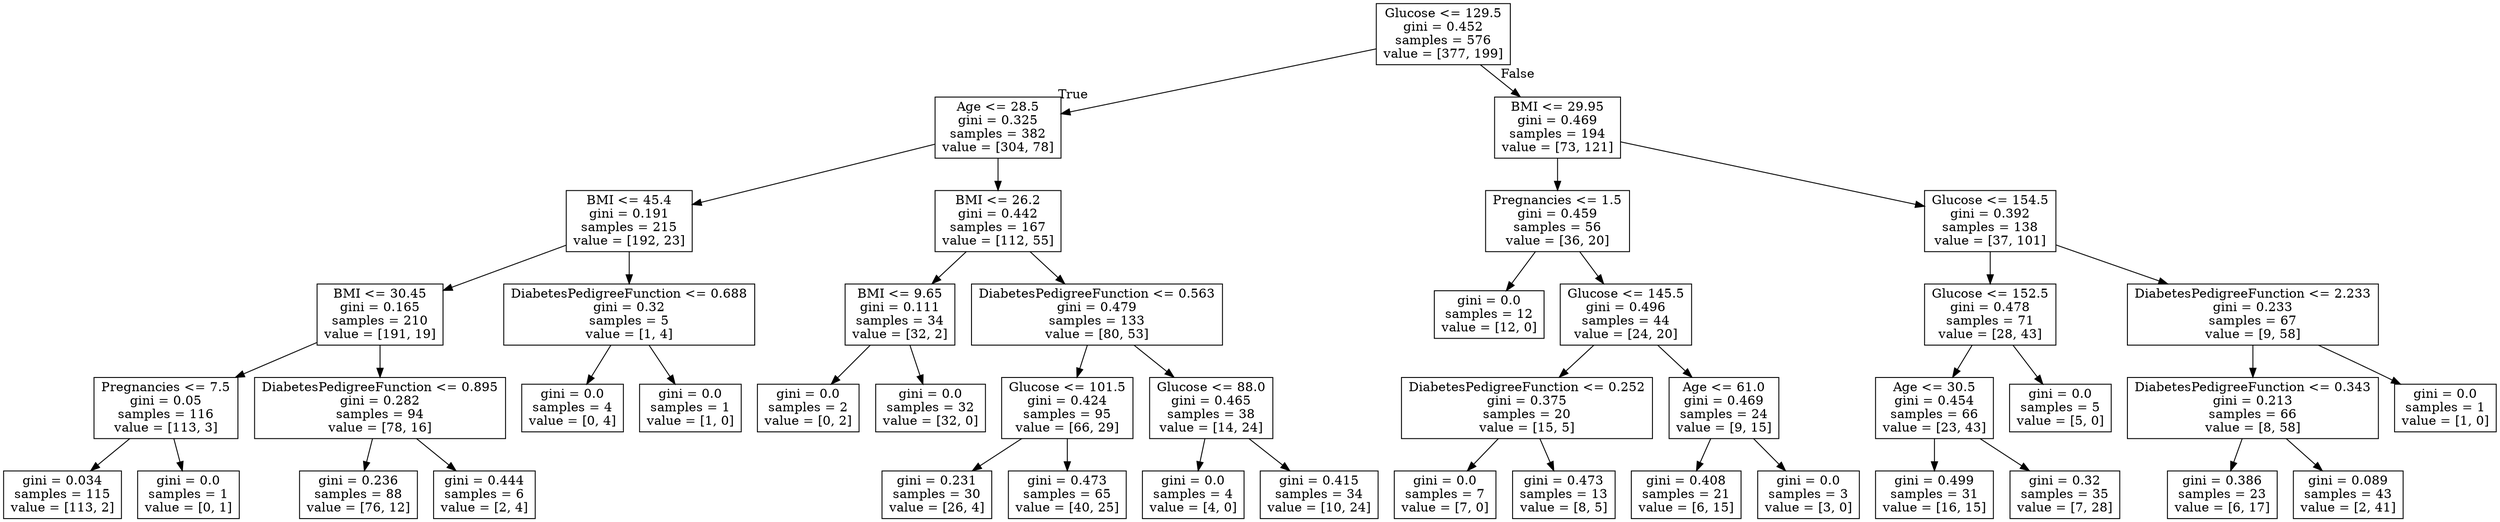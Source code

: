 digraph Tree {
node [shape=box] ;
0 [label="Glucose <= 129.5\ngini = 0.452\nsamples = 576\nvalue = [377, 199]"] ;
1 [label="Age <= 28.5\ngini = 0.325\nsamples = 382\nvalue = [304, 78]"] ;
0 -> 1 [labeldistance=2.5, labelangle=45, headlabel="True"] ;
2 [label="BMI <= 45.4\ngini = 0.191\nsamples = 215\nvalue = [192, 23]"] ;
1 -> 2 ;
3 [label="BMI <= 30.45\ngini = 0.165\nsamples = 210\nvalue = [191, 19]"] ;
2 -> 3 ;
4 [label="Pregnancies <= 7.5\ngini = 0.05\nsamples = 116\nvalue = [113, 3]"] ;
3 -> 4 ;
5 [label="gini = 0.034\nsamples = 115\nvalue = [113, 2]"] ;
4 -> 5 ;
6 [label="gini = 0.0\nsamples = 1\nvalue = [0, 1]"] ;
4 -> 6 ;
7 [label="DiabetesPedigreeFunction <= 0.895\ngini = 0.282\nsamples = 94\nvalue = [78, 16]"] ;
3 -> 7 ;
8 [label="gini = 0.236\nsamples = 88\nvalue = [76, 12]"] ;
7 -> 8 ;
9 [label="gini = 0.444\nsamples = 6\nvalue = [2, 4]"] ;
7 -> 9 ;
10 [label="DiabetesPedigreeFunction <= 0.688\ngini = 0.32\nsamples = 5\nvalue = [1, 4]"] ;
2 -> 10 ;
11 [label="gini = 0.0\nsamples = 4\nvalue = [0, 4]"] ;
10 -> 11 ;
12 [label="gini = 0.0\nsamples = 1\nvalue = [1, 0]"] ;
10 -> 12 ;
13 [label="BMI <= 26.2\ngini = 0.442\nsamples = 167\nvalue = [112, 55]"] ;
1 -> 13 ;
14 [label="BMI <= 9.65\ngini = 0.111\nsamples = 34\nvalue = [32, 2]"] ;
13 -> 14 ;
15 [label="gini = 0.0\nsamples = 2\nvalue = [0, 2]"] ;
14 -> 15 ;
16 [label="gini = 0.0\nsamples = 32\nvalue = [32, 0]"] ;
14 -> 16 ;
17 [label="DiabetesPedigreeFunction <= 0.563\ngini = 0.479\nsamples = 133\nvalue = [80, 53]"] ;
13 -> 17 ;
18 [label="Glucose <= 101.5\ngini = 0.424\nsamples = 95\nvalue = [66, 29]"] ;
17 -> 18 ;
19 [label="gini = 0.231\nsamples = 30\nvalue = [26, 4]"] ;
18 -> 19 ;
20 [label="gini = 0.473\nsamples = 65\nvalue = [40, 25]"] ;
18 -> 20 ;
21 [label="Glucose <= 88.0\ngini = 0.465\nsamples = 38\nvalue = [14, 24]"] ;
17 -> 21 ;
22 [label="gini = 0.0\nsamples = 4\nvalue = [4, 0]"] ;
21 -> 22 ;
23 [label="gini = 0.415\nsamples = 34\nvalue = [10, 24]"] ;
21 -> 23 ;
24 [label="BMI <= 29.95\ngini = 0.469\nsamples = 194\nvalue = [73, 121]"] ;
0 -> 24 [labeldistance=2.5, labelangle=-45, headlabel="False"] ;
25 [label="Pregnancies <= 1.5\ngini = 0.459\nsamples = 56\nvalue = [36, 20]"] ;
24 -> 25 ;
26 [label="gini = 0.0\nsamples = 12\nvalue = [12, 0]"] ;
25 -> 26 ;
27 [label="Glucose <= 145.5\ngini = 0.496\nsamples = 44\nvalue = [24, 20]"] ;
25 -> 27 ;
28 [label="DiabetesPedigreeFunction <= 0.252\ngini = 0.375\nsamples = 20\nvalue = [15, 5]"] ;
27 -> 28 ;
29 [label="gini = 0.0\nsamples = 7\nvalue = [7, 0]"] ;
28 -> 29 ;
30 [label="gini = 0.473\nsamples = 13\nvalue = [8, 5]"] ;
28 -> 30 ;
31 [label="Age <= 61.0\ngini = 0.469\nsamples = 24\nvalue = [9, 15]"] ;
27 -> 31 ;
32 [label="gini = 0.408\nsamples = 21\nvalue = [6, 15]"] ;
31 -> 32 ;
33 [label="gini = 0.0\nsamples = 3\nvalue = [3, 0]"] ;
31 -> 33 ;
34 [label="Glucose <= 154.5\ngini = 0.392\nsamples = 138\nvalue = [37, 101]"] ;
24 -> 34 ;
35 [label="Glucose <= 152.5\ngini = 0.478\nsamples = 71\nvalue = [28, 43]"] ;
34 -> 35 ;
36 [label="Age <= 30.5\ngini = 0.454\nsamples = 66\nvalue = [23, 43]"] ;
35 -> 36 ;
37 [label="gini = 0.499\nsamples = 31\nvalue = [16, 15]"] ;
36 -> 37 ;
38 [label="gini = 0.32\nsamples = 35\nvalue = [7, 28]"] ;
36 -> 38 ;
39 [label="gini = 0.0\nsamples = 5\nvalue = [5, 0]"] ;
35 -> 39 ;
40 [label="DiabetesPedigreeFunction <= 2.233\ngini = 0.233\nsamples = 67\nvalue = [9, 58]"] ;
34 -> 40 ;
41 [label="DiabetesPedigreeFunction <= 0.343\ngini = 0.213\nsamples = 66\nvalue = [8, 58]"] ;
40 -> 41 ;
42 [label="gini = 0.386\nsamples = 23\nvalue = [6, 17]"] ;
41 -> 42 ;
43 [label="gini = 0.089\nsamples = 43\nvalue = [2, 41]"] ;
41 -> 43 ;
44 [label="gini = 0.0\nsamples = 1\nvalue = [1, 0]"] ;
40 -> 44 ;
}